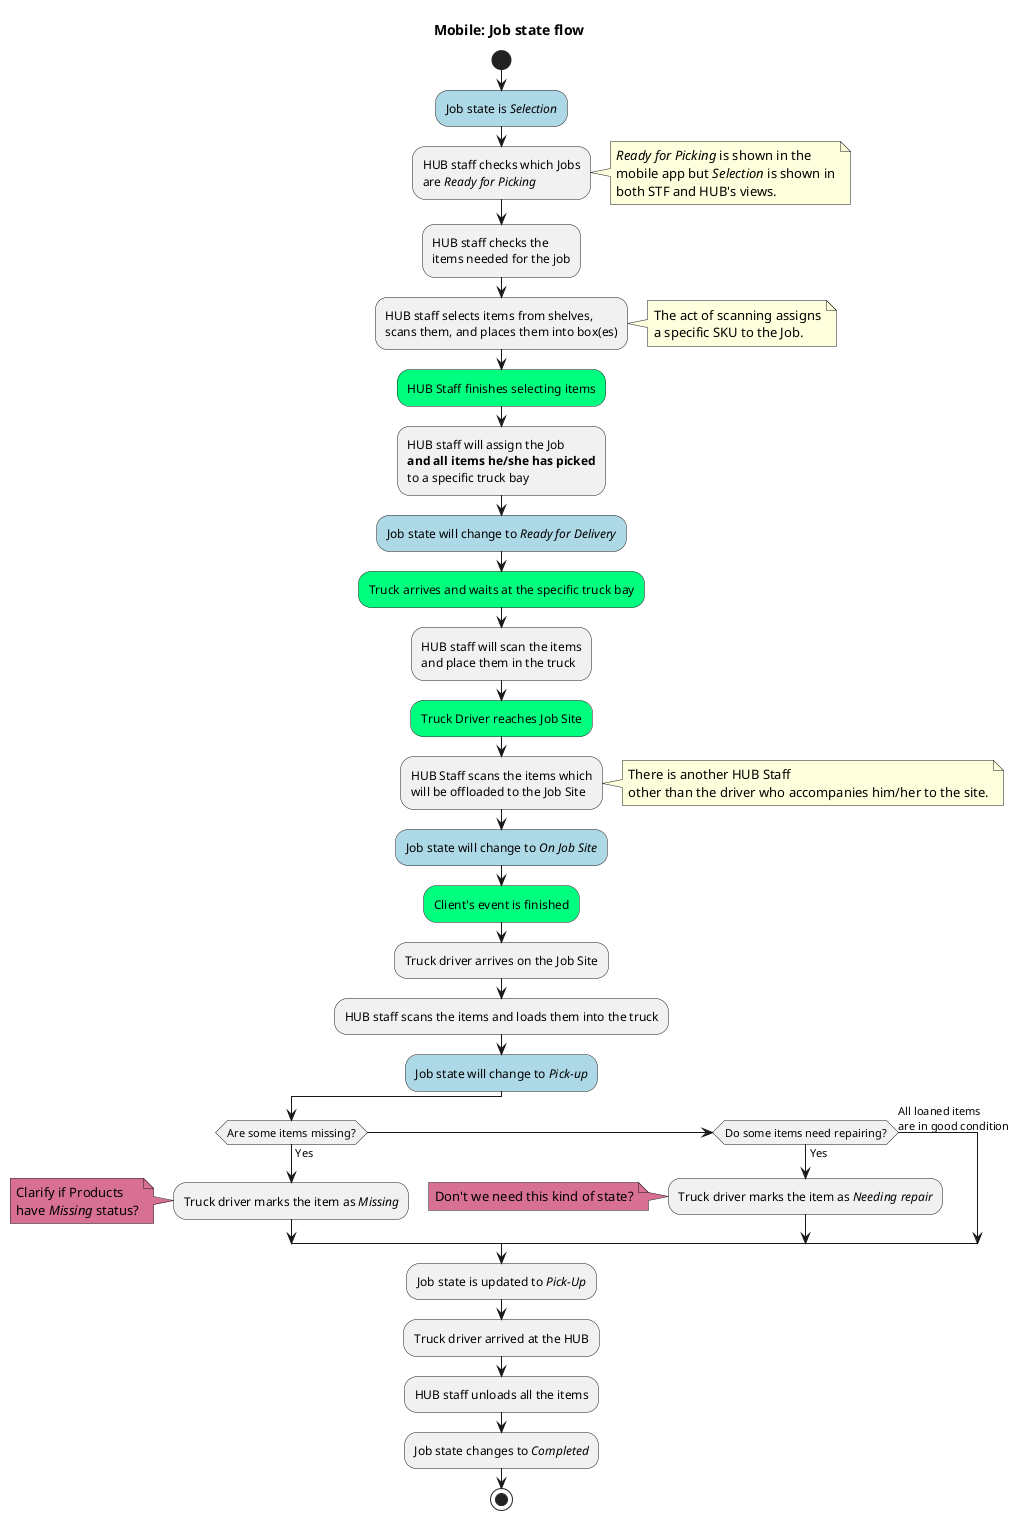 ' Shows the transitions of Job from Ready for Delivery To Completed

@startuml
    title Mobile: Job state flow
    start

    #LightBlue:Job state is //Selection//;

    :HUB staff checks which Jobs
    are //Ready for Picking//;

    note right
        //Ready for Picking// is shown in the 
        mobile app but //Selection// is shown in
        both STF and HUB's views.
    end note
    
    :HUB staff checks the
    items needed for the job;

    :HUB staff selects items from shelves,
    scans them, and places them into box(es);

    note right
        The act of scanning assigns
        a specific SKU to the Job.
    end note

    #SpringGreen:HUB Staff finishes selecting items;

    :HUB staff will assign the Job 
    **and all items he/she has picked**
    to a specific truck bay;

    #LightBlue:Job state will change to //Ready for Delivery//;

    #SpringGreen:Truck arrives and waits at the specific truck bay;

    :HUB staff will scan the items
    and place them in the truck;
    
    #SpringGreen:Truck Driver reaches Job Site;
    
    :HUB Staff scans the items which
    will be offloaded to the Job Site;

    note right
        There is another HUB Staff
        other than the driver who accompanies him/her to the site.
    end note

    #LightBlue:Job state will change to //On Job Site//;

    #SpringGreen:Client's event is finished;
    :Truck driver arrives on the Job Site;
    :HUB staff scans the items and loads them into the truck;
    #LightBlue:Job state will change to //Pick-up//;


    if(Are some items missing?) then (Yes)
        :Truck driver marks the item as //Missing//;

        note left #PaleVioletRed
            Clarify if Products
            have //Missing// status?
        end note

    elseif(Do some items need repairing?) then (Yes)
        :Truck driver marks the item as //Needing repair//;

        note left #PaleVioletRed
            Don't we need this kind of state?
        end note
    else(All loaned items\nare in good condition)
    endif

    :Job state is updated to //Pick-Up//;
    :Truck driver arrived at the HUB;
    :HUB staff unloads all the items;
    :Job state changes to //Completed//;
    stop
@enduml